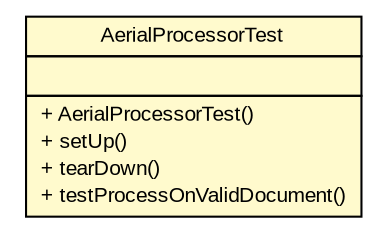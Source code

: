 #!/usr/local/bin/dot
#
# Class diagram 
# Generated by UMLGraph version R5_6 (http://www.umlgraph.org/)
#

digraph G {
	edge [fontname="arial",fontsize=10,labelfontname="arial",labelfontsize=10];
	node [fontname="arial",fontsize=10,shape=plaintext];
	nodesep=0.25;
	ranksep=0.5;
	// com.github.mkolisnyk.aerial.core.AerialProcessorTest
	c600 [label=<<table title="com.github.mkolisnyk.aerial.core.AerialProcessorTest" border="0" cellborder="1" cellspacing="0" cellpadding="2" port="p" bgcolor="lemonChiffon" href="./AerialProcessorTest.html">
		<tr><td><table border="0" cellspacing="0" cellpadding="1">
<tr><td align="center" balign="center"> AerialProcessorTest </td></tr>
		</table></td></tr>
		<tr><td><table border="0" cellspacing="0" cellpadding="1">
<tr><td align="left" balign="left">  </td></tr>
		</table></td></tr>
		<tr><td><table border="0" cellspacing="0" cellpadding="1">
<tr><td align="left" balign="left"> + AerialProcessorTest() </td></tr>
<tr><td align="left" balign="left"> + setUp() </td></tr>
<tr><td align="left" balign="left"> + tearDown() </td></tr>
<tr><td align="left" balign="left"> + testProcessOnValidDocument() </td></tr>
		</table></td></tr>
		</table>>, URL="./AerialProcessorTest.html", fontname="arial", fontcolor="black", fontsize=10.0];
}


